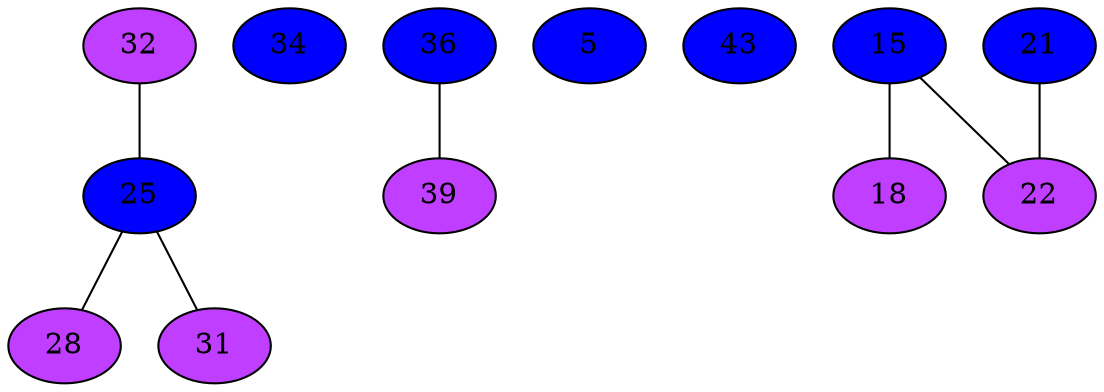 strict graph {
32[label="32" style=filled fillcolor="darkorchid1"];
32 -- 25
34[label="34" style=filled fillcolor="blue1"];
36[label="36" style=filled fillcolor="blue1"];
36 -- 39
5[label="5" style=filled fillcolor="blue1"];
39[label="39" style=filled fillcolor="darkorchid1"];
39 -- 36
43[label="43" style=filled fillcolor="blue1"];
15[label="15" style=filled fillcolor="blue1"];
15 -- 18
15 -- 22
18[label="18" style=filled fillcolor="darkorchid1"];
18 -- 15
21[label="21" style=filled fillcolor="blue1"];
21 -- 22
22[label="22" style=filled fillcolor="darkorchid1"];
22 -- 21
22 -- 15
25[label="25" style=filled fillcolor="blue1"];
25 -- 32
25 -- 28
25 -- 31
28[label="28" style=filled fillcolor="darkorchid1"];
28 -- 25
31[label="31" style=filled fillcolor="darkorchid1"];
31 -- 25
}